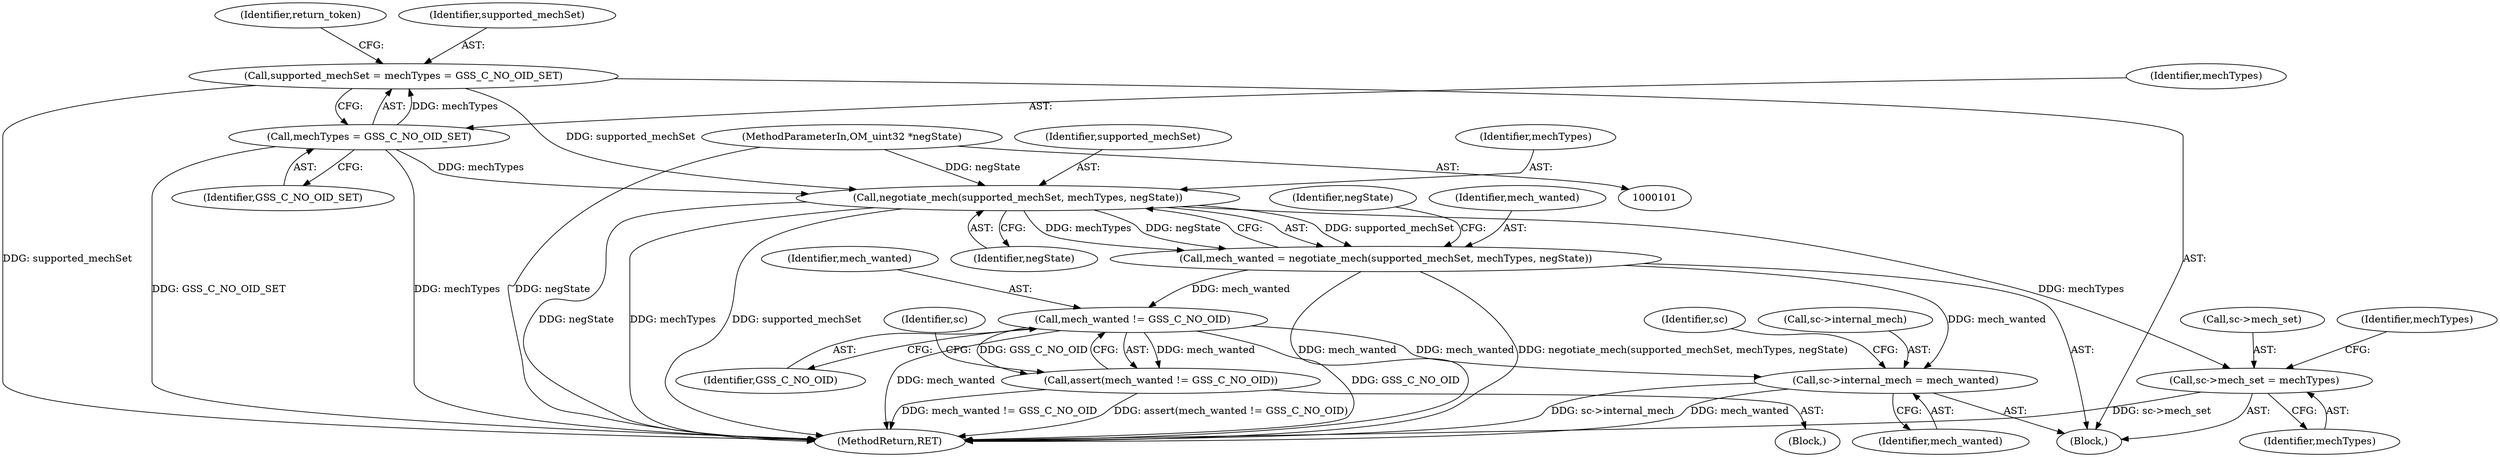 digraph "0_krb5_b51b33f2bc5d1497ddf5bd107f791c101695000d_0@pointer" {
"1000198" [label="(Call,negotiate_mech(supported_mechSet, mechTypes, negState))"];
"1000142" [label="(Call,supported_mechSet = mechTypes = GSS_C_NO_OID_SET)"];
"1000144" [label="(Call,mechTypes = GSS_C_NO_OID_SET)"];
"1000108" [label="(MethodParameterIn,OM_uint32 *negState)"];
"1000196" [label="(Call,mech_wanted = negotiate_mech(supported_mechSet, mechTypes, negState))"];
"1000231" [label="(Call,mech_wanted != GSS_C_NO_OID)"];
"1000230" [label="(Call,assert(mech_wanted != GSS_C_NO_OID))"];
"1000260" [label="(Call,sc->internal_mech = mech_wanted)"];
"1000252" [label="(Call,sc->mech_set = mechTypes)"];
"1000199" [label="(Identifier,supported_mechSet)"];
"1000142" [label="(Call,supported_mechSet = mechTypes = GSS_C_NO_OID_SET)"];
"1000253" [label="(Call,sc->mech_set)"];
"1000267" [label="(Identifier,sc)"];
"1000149" [label="(Identifier,return_token)"];
"1000232" [label="(Identifier,mech_wanted)"];
"1000264" [label="(Identifier,mech_wanted)"];
"1000200" [label="(Identifier,mechTypes)"];
"1000258" [label="(Identifier,mechTypes)"];
"1000230" [label="(Call,assert(mech_wanted != GSS_C_NO_OID))"];
"1000201" [label="(Identifier,negState)"];
"1000143" [label="(Identifier,supported_mechSet)"];
"1000108" [label="(MethodParameterIn,OM_uint32 *negState)"];
"1000256" [label="(Identifier,mechTypes)"];
"1000144" [label="(Call,mechTypes = GSS_C_NO_OID_SET)"];
"1000241" [label="(Identifier,sc)"];
"1000260" [label="(Call,sc->internal_mech = mech_wanted)"];
"1000110" [label="(Block,)"];
"1000252" [label="(Call,sc->mech_set = mechTypes)"];
"1000198" [label="(Call,negotiate_mech(supported_mechSet, mechTypes, negState))"];
"1000233" [label="(Identifier,GSS_C_NO_OID)"];
"1000222" [label="(Block,)"];
"1000332" [label="(MethodReturn,RET)"];
"1000196" [label="(Call,mech_wanted = negotiate_mech(supported_mechSet, mechTypes, negState))"];
"1000231" [label="(Call,mech_wanted != GSS_C_NO_OID)"];
"1000205" [label="(Identifier,negState)"];
"1000261" [label="(Call,sc->internal_mech)"];
"1000197" [label="(Identifier,mech_wanted)"];
"1000146" [label="(Identifier,GSS_C_NO_OID_SET)"];
"1000145" [label="(Identifier,mechTypes)"];
"1000198" -> "1000196"  [label="AST: "];
"1000198" -> "1000201"  [label="CFG: "];
"1000199" -> "1000198"  [label="AST: "];
"1000200" -> "1000198"  [label="AST: "];
"1000201" -> "1000198"  [label="AST: "];
"1000196" -> "1000198"  [label="CFG: "];
"1000198" -> "1000332"  [label="DDG: negState"];
"1000198" -> "1000332"  [label="DDG: mechTypes"];
"1000198" -> "1000332"  [label="DDG: supported_mechSet"];
"1000198" -> "1000196"  [label="DDG: supported_mechSet"];
"1000198" -> "1000196"  [label="DDG: mechTypes"];
"1000198" -> "1000196"  [label="DDG: negState"];
"1000142" -> "1000198"  [label="DDG: supported_mechSet"];
"1000144" -> "1000198"  [label="DDG: mechTypes"];
"1000108" -> "1000198"  [label="DDG: negState"];
"1000198" -> "1000252"  [label="DDG: mechTypes"];
"1000142" -> "1000110"  [label="AST: "];
"1000142" -> "1000144"  [label="CFG: "];
"1000143" -> "1000142"  [label="AST: "];
"1000144" -> "1000142"  [label="AST: "];
"1000149" -> "1000142"  [label="CFG: "];
"1000142" -> "1000332"  [label="DDG: supported_mechSet"];
"1000144" -> "1000142"  [label="DDG: mechTypes"];
"1000144" -> "1000146"  [label="CFG: "];
"1000145" -> "1000144"  [label="AST: "];
"1000146" -> "1000144"  [label="AST: "];
"1000144" -> "1000332"  [label="DDG: mechTypes"];
"1000144" -> "1000332"  [label="DDG: GSS_C_NO_OID_SET"];
"1000108" -> "1000101"  [label="AST: "];
"1000108" -> "1000332"  [label="DDG: negState"];
"1000196" -> "1000110"  [label="AST: "];
"1000197" -> "1000196"  [label="AST: "];
"1000205" -> "1000196"  [label="CFG: "];
"1000196" -> "1000332"  [label="DDG: mech_wanted"];
"1000196" -> "1000332"  [label="DDG: negotiate_mech(supported_mechSet, mechTypes, negState)"];
"1000196" -> "1000231"  [label="DDG: mech_wanted"];
"1000196" -> "1000260"  [label="DDG: mech_wanted"];
"1000231" -> "1000230"  [label="AST: "];
"1000231" -> "1000233"  [label="CFG: "];
"1000232" -> "1000231"  [label="AST: "];
"1000233" -> "1000231"  [label="AST: "];
"1000230" -> "1000231"  [label="CFG: "];
"1000231" -> "1000332"  [label="DDG: GSS_C_NO_OID"];
"1000231" -> "1000332"  [label="DDG: mech_wanted"];
"1000231" -> "1000230"  [label="DDG: mech_wanted"];
"1000231" -> "1000230"  [label="DDG: GSS_C_NO_OID"];
"1000231" -> "1000260"  [label="DDG: mech_wanted"];
"1000230" -> "1000222"  [label="AST: "];
"1000241" -> "1000230"  [label="CFG: "];
"1000230" -> "1000332"  [label="DDG: mech_wanted != GSS_C_NO_OID"];
"1000230" -> "1000332"  [label="DDG: assert(mech_wanted != GSS_C_NO_OID)"];
"1000260" -> "1000110"  [label="AST: "];
"1000260" -> "1000264"  [label="CFG: "];
"1000261" -> "1000260"  [label="AST: "];
"1000264" -> "1000260"  [label="AST: "];
"1000267" -> "1000260"  [label="CFG: "];
"1000260" -> "1000332"  [label="DDG: mech_wanted"];
"1000260" -> "1000332"  [label="DDG: sc->internal_mech"];
"1000252" -> "1000110"  [label="AST: "];
"1000252" -> "1000256"  [label="CFG: "];
"1000253" -> "1000252"  [label="AST: "];
"1000256" -> "1000252"  [label="AST: "];
"1000258" -> "1000252"  [label="CFG: "];
"1000252" -> "1000332"  [label="DDG: sc->mech_set"];
}
